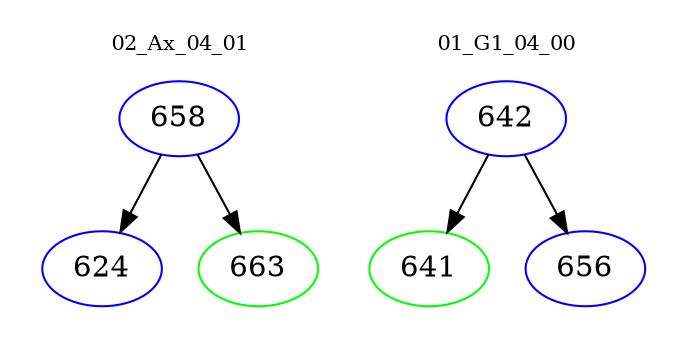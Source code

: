 digraph{
subgraph cluster_0 {
color = white
label = "02_Ax_04_01";
fontsize=10;
T0_658 [label="658", color="blue"]
T0_658 -> T0_624 [color="black"]
T0_624 [label="624", color="blue"]
T0_658 -> T0_663 [color="black"]
T0_663 [label="663", color="green"]
}
subgraph cluster_1 {
color = white
label = "01_G1_04_00";
fontsize=10;
T1_642 [label="642", color="blue"]
T1_642 -> T1_641 [color="black"]
T1_641 [label="641", color="green"]
T1_642 -> T1_656 [color="black"]
T1_656 [label="656", color="blue"]
}
}

